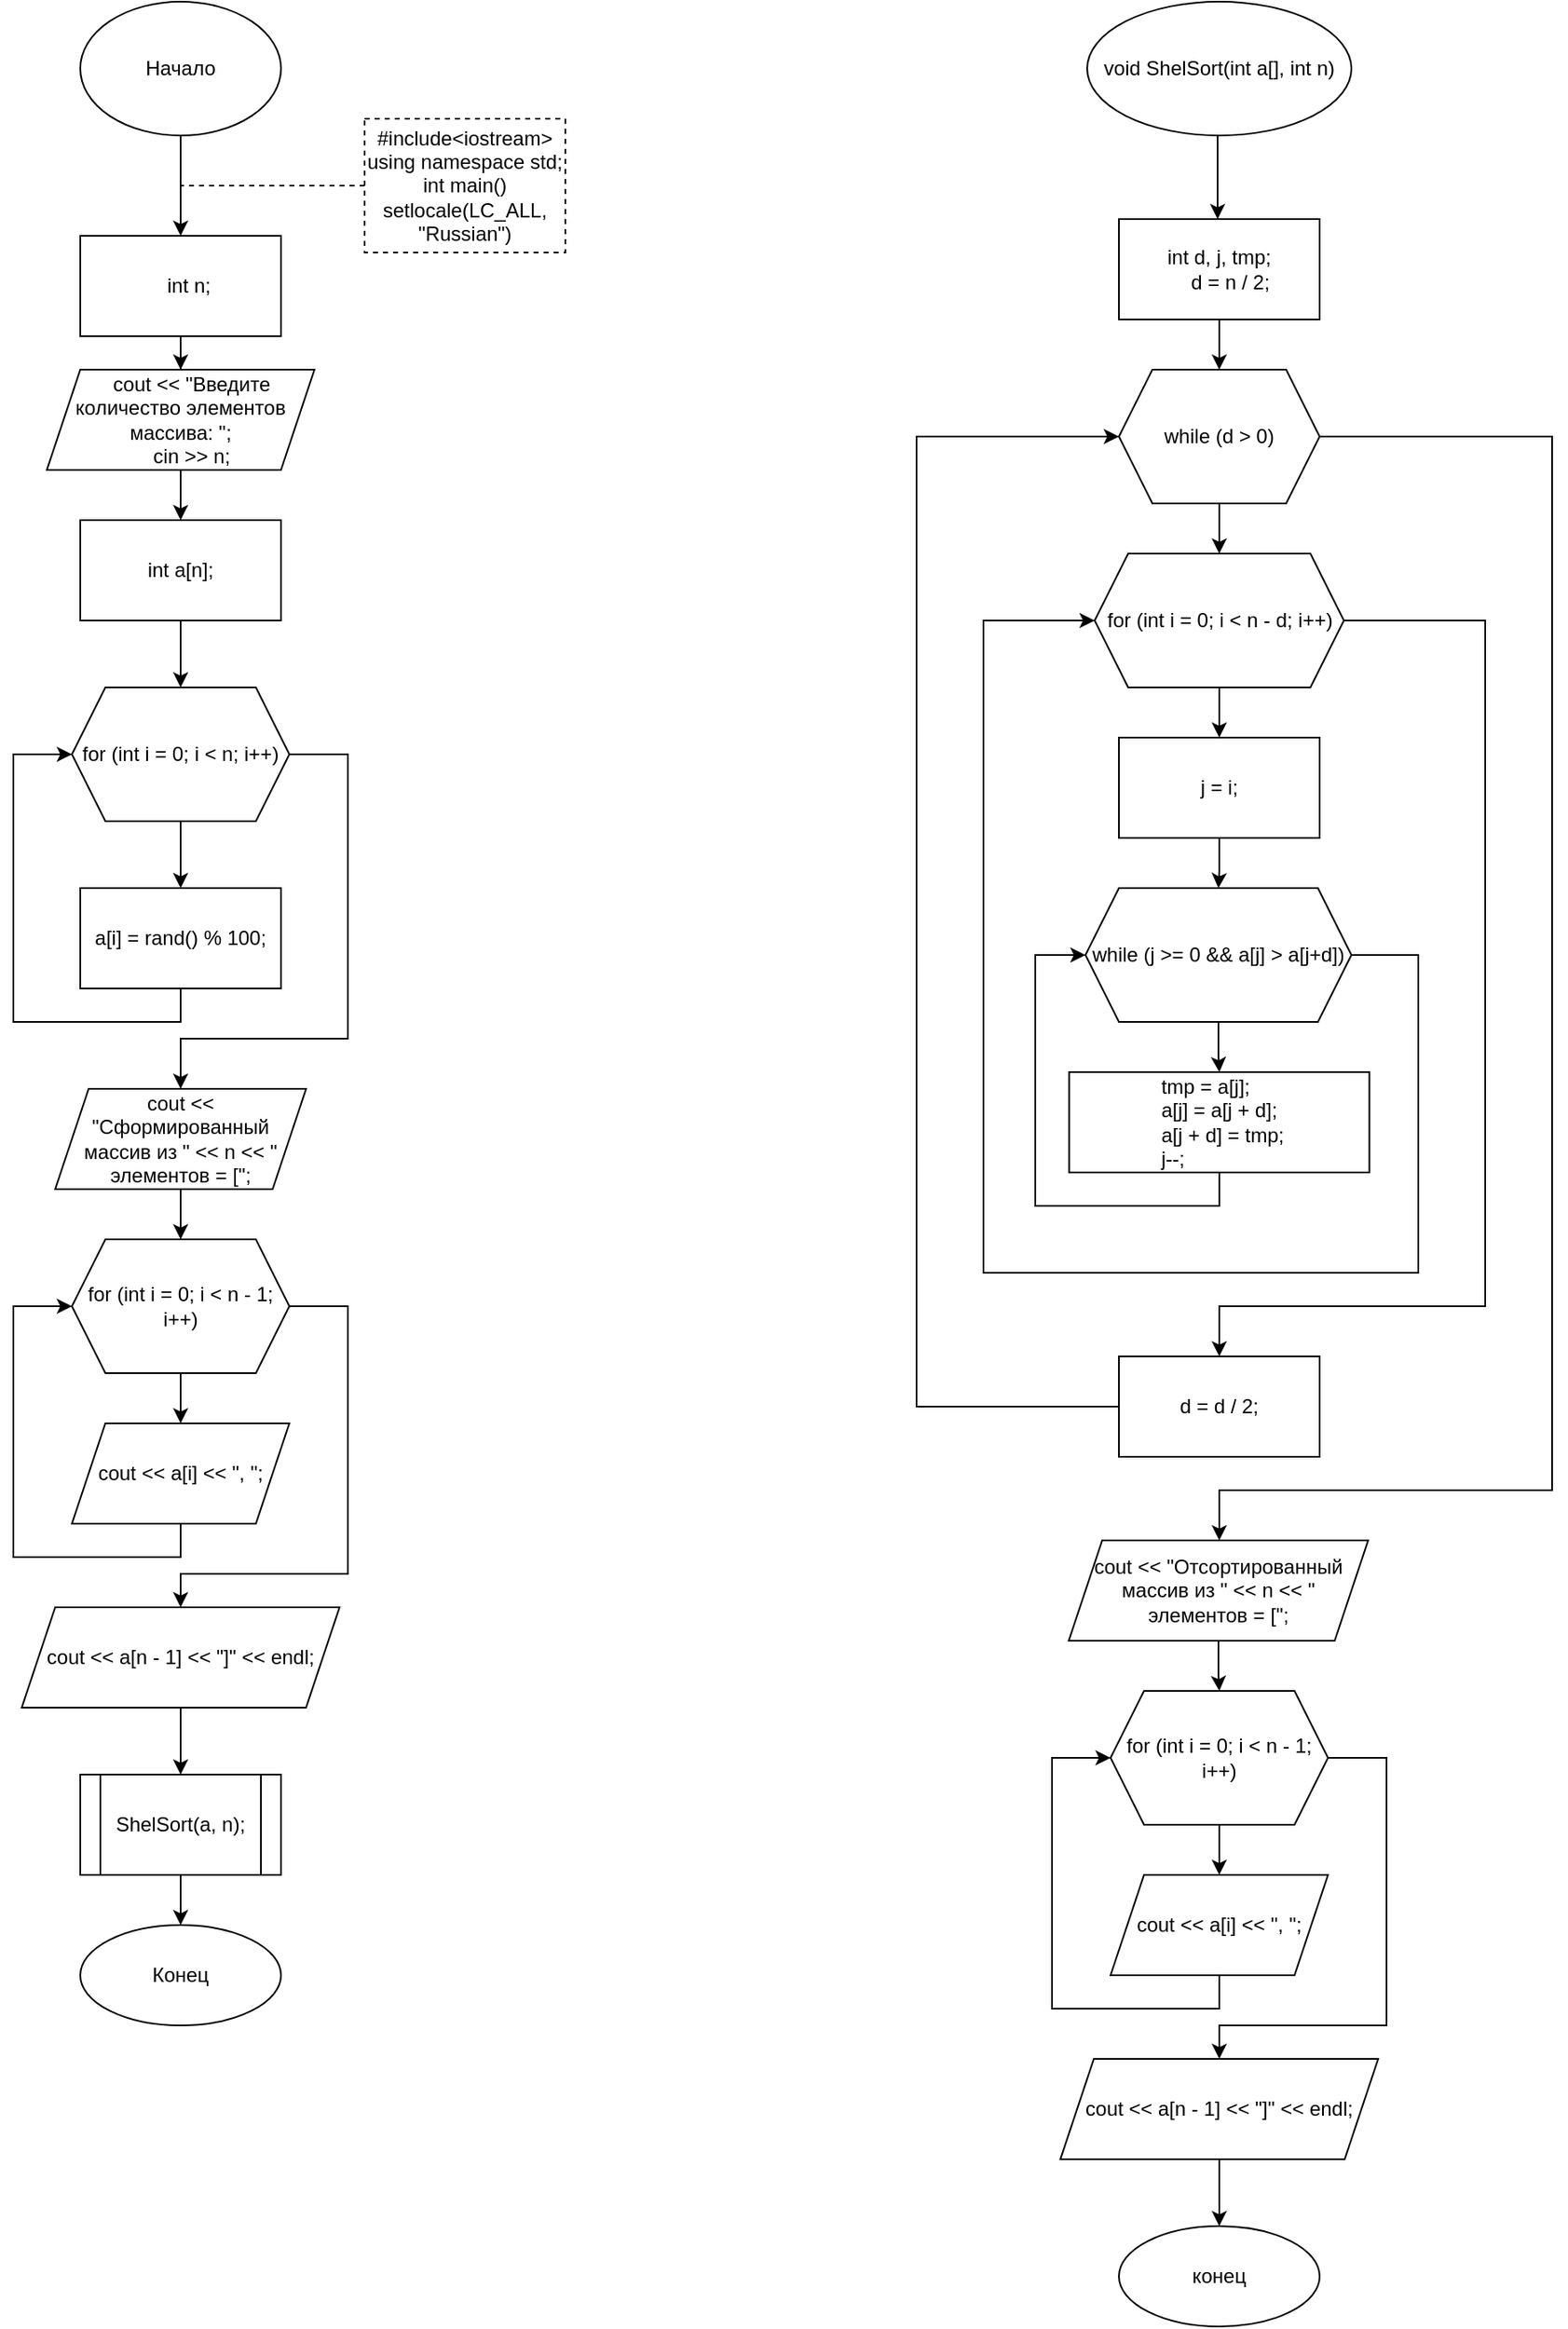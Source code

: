 <mxfile version="15.7.3" type="device"><diagram id="LRPCH6JjpEgmgeDuU8Ns" name="Страница 1"><mxGraphModel dx="1102" dy="905" grid="1" gridSize="10" guides="1" tooltips="1" connect="1" arrows="1" fold="1" page="1" pageScale="1" pageWidth="3300" pageHeight="4681" math="0" shadow="0"><root><mxCell id="0"/><mxCell id="1" parent="0"/><mxCell id="c68ZauKXCV9n4nl8wAxu-1" value="" style="edgeStyle=orthogonalEdgeStyle;rounded=0;orthogonalLoop=1;jettySize=auto;html=1;" edge="1" parent="1" source="c68ZauKXCV9n4nl8wAxu-2" target="c68ZauKXCV9n4nl8wAxu-4"><mxGeometry relative="1" as="geometry"/></mxCell><mxCell id="c68ZauKXCV9n4nl8wAxu-2" value="Начало" style="ellipse;whiteSpace=wrap;html=1;" vertex="1" parent="1"><mxGeometry x="360" y="80" width="120" height="80" as="geometry"/></mxCell><mxCell id="c68ZauKXCV9n4nl8wAxu-3" value="" style="edgeStyle=orthogonalEdgeStyle;rounded=0;orthogonalLoop=1;jettySize=auto;html=1;" edge="1" parent="1" source="c68ZauKXCV9n4nl8wAxu-4" target="c68ZauKXCV9n4nl8wAxu-7"><mxGeometry relative="1" as="geometry"/></mxCell><mxCell id="c68ZauKXCV9n4nl8wAxu-4" value="&lt;span&gt;&#9;&lt;/span&gt;&amp;nbsp; &amp;nbsp;int n;" style="rounded=0;whiteSpace=wrap;html=1;" vertex="1" parent="1"><mxGeometry x="360" y="220" width="120" height="60" as="geometry"/></mxCell><mxCell id="c68ZauKXCV9n4nl8wAxu-5" value="&lt;div&gt;#include&amp;lt;iostream&amp;gt;&lt;/div&gt;&lt;div&gt;using namespace std;&lt;/div&gt;&lt;div&gt;int main()&lt;/div&gt;&lt;div&gt;setlocale(LC_ALL, &quot;Russian&quot;)&lt;/div&gt;" style="rounded=0;whiteSpace=wrap;html=1;dashed=1;" vertex="1" parent="1"><mxGeometry x="530" y="150" width="120" height="80" as="geometry"/></mxCell><mxCell id="c68ZauKXCV9n4nl8wAxu-6" value="" style="endArrow=none;dashed=1;html=1;rounded=0;exitX=0;exitY=0.5;exitDx=0;exitDy=0;" edge="1" parent="1" source="c68ZauKXCV9n4nl8wAxu-5"><mxGeometry width="50" height="50" relative="1" as="geometry"><mxPoint x="410" y="510" as="sourcePoint"/><mxPoint x="420" y="190" as="targetPoint"/></mxGeometry></mxCell><mxCell id="c68ZauKXCV9n4nl8wAxu-21" value="" style="edgeStyle=orthogonalEdgeStyle;rounded=0;orthogonalLoop=1;jettySize=auto;html=1;" edge="1" parent="1" source="c68ZauKXCV9n4nl8wAxu-7" target="c68ZauKXCV9n4nl8wAxu-20"><mxGeometry relative="1" as="geometry"/></mxCell><mxCell id="c68ZauKXCV9n4nl8wAxu-7" value="&lt;div&gt;&amp;nbsp; &amp;nbsp; cout &amp;lt;&amp;lt; &quot;Введите количество элементов массива: &quot;;&lt;/div&gt;&lt;div&gt;&amp;nbsp; &amp;nbsp; cin &amp;gt;&amp;gt; n;&lt;/div&gt;" style="shape=parallelogram;perimeter=parallelogramPerimeter;whiteSpace=wrap;html=1;fixedSize=1;" vertex="1" parent="1"><mxGeometry x="340" y="300" width="160" height="60" as="geometry"/></mxCell><mxCell id="c68ZauKXCV9n4nl8wAxu-23" value="" style="edgeStyle=orthogonalEdgeStyle;rounded=0;orthogonalLoop=1;jettySize=auto;html=1;" edge="1" parent="1" source="c68ZauKXCV9n4nl8wAxu-20" target="c68ZauKXCV9n4nl8wAxu-22"><mxGeometry relative="1" as="geometry"/></mxCell><mxCell id="c68ZauKXCV9n4nl8wAxu-20" value="int a[n];" style="rounded=0;whiteSpace=wrap;html=1;" vertex="1" parent="1"><mxGeometry x="360" y="390" width="120" height="60" as="geometry"/></mxCell><mxCell id="c68ZauKXCV9n4nl8wAxu-25" value="" style="edgeStyle=orthogonalEdgeStyle;rounded=0;orthogonalLoop=1;jettySize=auto;html=1;" edge="1" parent="1" source="c68ZauKXCV9n4nl8wAxu-22" target="c68ZauKXCV9n4nl8wAxu-24"><mxGeometry relative="1" as="geometry"/></mxCell><mxCell id="c68ZauKXCV9n4nl8wAxu-28" value="" style="edgeStyle=orthogonalEdgeStyle;rounded=0;orthogonalLoop=1;jettySize=auto;html=1;entryX=0.5;entryY=0;entryDx=0;entryDy=0;" edge="1" parent="1" source="c68ZauKXCV9n4nl8wAxu-22" target="c68ZauKXCV9n4nl8wAxu-27"><mxGeometry relative="1" as="geometry"><Array as="points"><mxPoint x="520" y="530"/><mxPoint x="520" y="700"/><mxPoint x="420" y="700"/></Array></mxGeometry></mxCell><mxCell id="c68ZauKXCV9n4nl8wAxu-22" value="for (int i = 0; i &amp;lt; n; i++)" style="shape=hexagon;perimeter=hexagonPerimeter2;whiteSpace=wrap;html=1;fixedSize=1;" vertex="1" parent="1"><mxGeometry x="355" y="490" width="130" height="80" as="geometry"/></mxCell><mxCell id="c68ZauKXCV9n4nl8wAxu-26" style="edgeStyle=orthogonalEdgeStyle;rounded=0;orthogonalLoop=1;jettySize=auto;html=1;entryX=0;entryY=0.5;entryDx=0;entryDy=0;exitX=0.5;exitY=1;exitDx=0;exitDy=0;" edge="1" parent="1" source="c68ZauKXCV9n4nl8wAxu-24" target="c68ZauKXCV9n4nl8wAxu-22"><mxGeometry relative="1" as="geometry"><Array as="points"><mxPoint x="420" y="690"/><mxPoint x="320" y="690"/><mxPoint x="320" y="530"/></Array></mxGeometry></mxCell><mxCell id="c68ZauKXCV9n4nl8wAxu-24" value="a[i] = rand() % 100;" style="rounded=0;whiteSpace=wrap;html=1;" vertex="1" parent="1"><mxGeometry x="360" y="610" width="120" height="60" as="geometry"/></mxCell><mxCell id="c68ZauKXCV9n4nl8wAxu-30" value="" style="edgeStyle=orthogonalEdgeStyle;rounded=0;orthogonalLoop=1;jettySize=auto;html=1;" edge="1" parent="1" source="c68ZauKXCV9n4nl8wAxu-27" target="c68ZauKXCV9n4nl8wAxu-29"><mxGeometry relative="1" as="geometry"/></mxCell><mxCell id="c68ZauKXCV9n4nl8wAxu-27" value="cout &amp;lt;&amp;lt; &quot;Сформированный массив из &quot; &amp;lt;&amp;lt; n &amp;lt;&amp;lt; &quot; элементов = [&quot;;" style="shape=parallelogram;perimeter=parallelogramPerimeter;whiteSpace=wrap;html=1;fixedSize=1;" vertex="1" parent="1"><mxGeometry x="345" y="730" width="150" height="60" as="geometry"/></mxCell><mxCell id="c68ZauKXCV9n4nl8wAxu-32" value="" style="edgeStyle=orthogonalEdgeStyle;rounded=0;orthogonalLoop=1;jettySize=auto;html=1;" edge="1" parent="1" source="c68ZauKXCV9n4nl8wAxu-29" target="c68ZauKXCV9n4nl8wAxu-31"><mxGeometry relative="1" as="geometry"/></mxCell><mxCell id="c68ZauKXCV9n4nl8wAxu-35" value="" style="edgeStyle=orthogonalEdgeStyle;rounded=0;orthogonalLoop=1;jettySize=auto;html=1;entryX=0.5;entryY=0;entryDx=0;entryDy=0;" edge="1" parent="1" source="c68ZauKXCV9n4nl8wAxu-29" target="c68ZauKXCV9n4nl8wAxu-34"><mxGeometry relative="1" as="geometry"><Array as="points"><mxPoint x="520" y="860"/><mxPoint x="520" y="1020"/><mxPoint x="420" y="1020"/></Array></mxGeometry></mxCell><mxCell id="c68ZauKXCV9n4nl8wAxu-29" value="for (int i = 0; i &amp;lt; n - 1; i++)" style="shape=hexagon;perimeter=hexagonPerimeter2;whiteSpace=wrap;html=1;fixedSize=1;" vertex="1" parent="1"><mxGeometry x="355" y="820" width="130" height="80" as="geometry"/></mxCell><mxCell id="c68ZauKXCV9n4nl8wAxu-33" style="edgeStyle=orthogonalEdgeStyle;rounded=0;orthogonalLoop=1;jettySize=auto;html=1;entryX=0;entryY=0.5;entryDx=0;entryDy=0;" edge="1" parent="1" source="c68ZauKXCV9n4nl8wAxu-31" target="c68ZauKXCV9n4nl8wAxu-29"><mxGeometry relative="1" as="geometry"><Array as="points"><mxPoint x="420" y="1010"/><mxPoint x="320" y="1010"/><mxPoint x="320" y="860"/></Array></mxGeometry></mxCell><mxCell id="c68ZauKXCV9n4nl8wAxu-31" value="cout &amp;lt;&amp;lt; a[i] &amp;lt;&amp;lt; &quot;, &quot;;" style="shape=parallelogram;perimeter=parallelogramPerimeter;whiteSpace=wrap;html=1;fixedSize=1;" vertex="1" parent="1"><mxGeometry x="355" y="930" width="130" height="60" as="geometry"/></mxCell><mxCell id="c68ZauKXCV9n4nl8wAxu-37" value="" style="edgeStyle=orthogonalEdgeStyle;rounded=0;orthogonalLoop=1;jettySize=auto;html=1;" edge="1" parent="1" source="c68ZauKXCV9n4nl8wAxu-34" target="c68ZauKXCV9n4nl8wAxu-36"><mxGeometry relative="1" as="geometry"/></mxCell><mxCell id="c68ZauKXCV9n4nl8wAxu-34" value="cout &amp;lt;&amp;lt; a[n - 1] &amp;lt;&amp;lt; &quot;]&quot; &amp;lt;&amp;lt; endl;" style="shape=parallelogram;perimeter=parallelogramPerimeter;whiteSpace=wrap;html=1;fixedSize=1;" vertex="1" parent="1"><mxGeometry x="325" y="1040" width="190" height="60" as="geometry"/></mxCell><mxCell id="c68ZauKXCV9n4nl8wAxu-39" value="" style="edgeStyle=orthogonalEdgeStyle;rounded=0;orthogonalLoop=1;jettySize=auto;html=1;" edge="1" parent="1" source="c68ZauKXCV9n4nl8wAxu-36" target="c68ZauKXCV9n4nl8wAxu-38"><mxGeometry relative="1" as="geometry"/></mxCell><mxCell id="c68ZauKXCV9n4nl8wAxu-36" value="ShelSort(a, n);" style="shape=process;whiteSpace=wrap;html=1;backgroundOutline=1;" vertex="1" parent="1"><mxGeometry x="360" y="1140" width="120" height="60" as="geometry"/></mxCell><mxCell id="c68ZauKXCV9n4nl8wAxu-38" value="Конец" style="ellipse;whiteSpace=wrap;html=1;" vertex="1" parent="1"><mxGeometry x="360" y="1230" width="120" height="60" as="geometry"/></mxCell><mxCell id="c68ZauKXCV9n4nl8wAxu-43" value="" style="edgeStyle=orthogonalEdgeStyle;rounded=0;orthogonalLoop=1;jettySize=auto;html=1;" edge="1" parent="1" source="c68ZauKXCV9n4nl8wAxu-40" target="c68ZauKXCV9n4nl8wAxu-41"><mxGeometry relative="1" as="geometry"><Array as="points"><mxPoint x="1040" y="180"/><mxPoint x="1040" y="180"/></Array></mxGeometry></mxCell><mxCell id="c68ZauKXCV9n4nl8wAxu-40" value="void ShelSort(int a[], int n)" style="ellipse;whiteSpace=wrap;html=1;" vertex="1" parent="1"><mxGeometry x="962" y="80" width="158" height="80" as="geometry"/></mxCell><mxCell id="c68ZauKXCV9n4nl8wAxu-46" value="" style="edgeStyle=orthogonalEdgeStyle;rounded=0;orthogonalLoop=1;jettySize=auto;html=1;" edge="1" parent="1" source="c68ZauKXCV9n4nl8wAxu-41" target="c68ZauKXCV9n4nl8wAxu-45"><mxGeometry relative="1" as="geometry"/></mxCell><mxCell id="c68ZauKXCV9n4nl8wAxu-41" value="&lt;div&gt;int d, j, tmp;&lt;/div&gt;&lt;div&gt;&amp;nbsp; &amp;nbsp; d = n / 2;&lt;/div&gt;" style="whiteSpace=wrap;html=1;" vertex="1" parent="1"><mxGeometry x="981" y="210" width="120" height="60" as="geometry"/></mxCell><mxCell id="c68ZauKXCV9n4nl8wAxu-48" value="" style="edgeStyle=orthogonalEdgeStyle;rounded=0;orthogonalLoop=1;jettySize=auto;html=1;" edge="1" parent="1" source="c68ZauKXCV9n4nl8wAxu-45" target="c68ZauKXCV9n4nl8wAxu-47"><mxGeometry relative="1" as="geometry"/></mxCell><mxCell id="c68ZauKXCV9n4nl8wAxu-66" value="" style="edgeStyle=orthogonalEdgeStyle;rounded=0;orthogonalLoop=1;jettySize=auto;html=1;" edge="1" parent="1" source="c68ZauKXCV9n4nl8wAxu-45" target="c68ZauKXCV9n4nl8wAxu-65"><mxGeometry relative="1" as="geometry"><Array as="points"><mxPoint x="1240" y="340"/><mxPoint x="1240" y="970"/><mxPoint x="1041" y="970"/></Array></mxGeometry></mxCell><mxCell id="c68ZauKXCV9n4nl8wAxu-45" value="while (d &amp;gt; 0)" style="shape=hexagon;perimeter=hexagonPerimeter2;whiteSpace=wrap;html=1;fixedSize=1;" vertex="1" parent="1"><mxGeometry x="981" y="300" width="120" height="80" as="geometry"/></mxCell><mxCell id="c68ZauKXCV9n4nl8wAxu-50" value="" style="edgeStyle=orthogonalEdgeStyle;rounded=0;orthogonalLoop=1;jettySize=auto;html=1;" edge="1" parent="1" source="c68ZauKXCV9n4nl8wAxu-47" target="c68ZauKXCV9n4nl8wAxu-49"><mxGeometry relative="1" as="geometry"/></mxCell><mxCell id="c68ZauKXCV9n4nl8wAxu-63" style="edgeStyle=orthogonalEdgeStyle;rounded=0;orthogonalLoop=1;jettySize=auto;html=1;" edge="1" parent="1" source="c68ZauKXCV9n4nl8wAxu-47" target="c68ZauKXCV9n4nl8wAxu-59"><mxGeometry relative="1" as="geometry"><Array as="points"><mxPoint x="1200" y="450"/><mxPoint x="1200" y="860"/><mxPoint x="1041" y="860"/></Array></mxGeometry></mxCell><mxCell id="c68ZauKXCV9n4nl8wAxu-47" value="for (int i = 0; i &amp;lt; n - d; i++)" style="shape=hexagon;perimeter=hexagonPerimeter2;whiteSpace=wrap;html=1;fixedSize=1;" vertex="1" parent="1"><mxGeometry x="966.5" y="410" width="149" height="80" as="geometry"/></mxCell><mxCell id="c68ZauKXCV9n4nl8wAxu-54" value="" style="edgeStyle=orthogonalEdgeStyle;rounded=0;orthogonalLoop=1;jettySize=auto;html=1;" edge="1" parent="1" source="c68ZauKXCV9n4nl8wAxu-49" target="c68ZauKXCV9n4nl8wAxu-53"><mxGeometry relative="1" as="geometry"/></mxCell><mxCell id="c68ZauKXCV9n4nl8wAxu-49" value="j = i;" style="rounded=0;whiteSpace=wrap;html=1;" vertex="1" parent="1"><mxGeometry x="981" y="520" width="120" height="60" as="geometry"/></mxCell><mxCell id="c68ZauKXCV9n4nl8wAxu-56" value="" style="edgeStyle=orthogonalEdgeStyle;rounded=0;orthogonalLoop=1;jettySize=auto;html=1;" edge="1" parent="1" source="c68ZauKXCV9n4nl8wAxu-53" target="c68ZauKXCV9n4nl8wAxu-55"><mxGeometry relative="1" as="geometry"/></mxCell><mxCell id="c68ZauKXCV9n4nl8wAxu-62" style="edgeStyle=orthogonalEdgeStyle;rounded=0;orthogonalLoop=1;jettySize=auto;html=1;entryX=0;entryY=0.5;entryDx=0;entryDy=0;exitX=1;exitY=0.5;exitDx=0;exitDy=0;" edge="1" parent="1" source="c68ZauKXCV9n4nl8wAxu-53" target="c68ZauKXCV9n4nl8wAxu-47"><mxGeometry relative="1" as="geometry"><Array as="points"><mxPoint x="1160" y="650"/><mxPoint x="1160" y="840"/><mxPoint x="900" y="840"/><mxPoint x="900" y="450"/></Array></mxGeometry></mxCell><mxCell id="c68ZauKXCV9n4nl8wAxu-53" value="&lt;span&gt;while (j &amp;gt;= 0 &amp;amp;&amp;amp; a[j] &amp;gt; a[j+d])&lt;/span&gt;" style="shape=hexagon;perimeter=hexagonPerimeter2;whiteSpace=wrap;html=1;fixedSize=1;rounded=0;" vertex="1" parent="1"><mxGeometry x="961" y="610" width="159" height="80" as="geometry"/></mxCell><mxCell id="c68ZauKXCV9n4nl8wAxu-57" style="edgeStyle=orthogonalEdgeStyle;rounded=0;orthogonalLoop=1;jettySize=auto;html=1;entryX=0;entryY=0.5;entryDx=0;entryDy=0;" edge="1" parent="1" source="c68ZauKXCV9n4nl8wAxu-55" target="c68ZauKXCV9n4nl8wAxu-53"><mxGeometry relative="1" as="geometry"><Array as="points"><mxPoint x="1041" y="800"/><mxPoint x="931" y="800"/><mxPoint x="931" y="650"/></Array></mxGeometry></mxCell><mxCell id="c68ZauKXCV9n4nl8wAxu-55" value="&lt;div&gt;&amp;nbsp; &amp;nbsp; &amp;nbsp; &amp;nbsp; &amp;nbsp; &amp;nbsp; &amp;nbsp; &amp;nbsp; tmp = a[j];&lt;/div&gt;&lt;div&gt;&amp;nbsp; &amp;nbsp; &amp;nbsp; &amp;nbsp; &amp;nbsp; &amp;nbsp; &amp;nbsp; &amp;nbsp; a[j] = a[j + d];&lt;/div&gt;&lt;div&gt;&amp;nbsp; &amp;nbsp; &amp;nbsp; &amp;nbsp; &amp;nbsp; &amp;nbsp; &amp;nbsp; &amp;nbsp; a[j + d] = tmp;&lt;/div&gt;&lt;div&gt;&amp;nbsp; &amp;nbsp; &amp;nbsp; &amp;nbsp; &amp;nbsp; &amp;nbsp; &amp;nbsp; &amp;nbsp; j--;&lt;/div&gt;" style="whiteSpace=wrap;html=1;rounded=0;align=left;" vertex="1" parent="1"><mxGeometry x="951.25" y="720" width="179.5" height="60" as="geometry"/></mxCell><mxCell id="c68ZauKXCV9n4nl8wAxu-64" style="edgeStyle=orthogonalEdgeStyle;rounded=0;orthogonalLoop=1;jettySize=auto;html=1;entryX=0;entryY=0.5;entryDx=0;entryDy=0;" edge="1" parent="1" source="c68ZauKXCV9n4nl8wAxu-59" target="c68ZauKXCV9n4nl8wAxu-45"><mxGeometry relative="1" as="geometry"><Array as="points"><mxPoint x="860" y="920"/><mxPoint x="860" y="340"/></Array></mxGeometry></mxCell><mxCell id="c68ZauKXCV9n4nl8wAxu-59" value="d = d / 2;" style="whiteSpace=wrap;html=1;rounded=0;" vertex="1" parent="1"><mxGeometry x="981" y="890" width="120" height="60" as="geometry"/></mxCell><mxCell id="c68ZauKXCV9n4nl8wAxu-73" value="" style="edgeStyle=orthogonalEdgeStyle;rounded=0;orthogonalLoop=1;jettySize=auto;html=1;" edge="1" parent="1" source="c68ZauKXCV9n4nl8wAxu-65" target="c68ZauKXCV9n4nl8wAxu-69"><mxGeometry relative="1" as="geometry"/></mxCell><mxCell id="c68ZauKXCV9n4nl8wAxu-65" value="cout &amp;lt;&amp;lt; &quot;Отсортированный массив из &quot; &amp;lt;&amp;lt; n &amp;lt;&amp;lt; &quot; элементов = [&quot;;" style="shape=parallelogram;perimeter=parallelogramPerimeter;whiteSpace=wrap;html=1;fixedSize=1;" vertex="1" parent="1"><mxGeometry x="951" y="1000" width="179" height="60" as="geometry"/></mxCell><mxCell id="c68ZauKXCV9n4nl8wAxu-67" value="" style="edgeStyle=orthogonalEdgeStyle;rounded=0;orthogonalLoop=1;jettySize=auto;html=1;" edge="1" parent="1" source="c68ZauKXCV9n4nl8wAxu-69" target="c68ZauKXCV9n4nl8wAxu-71"><mxGeometry relative="1" as="geometry"/></mxCell><mxCell id="c68ZauKXCV9n4nl8wAxu-68" value="" style="edgeStyle=orthogonalEdgeStyle;rounded=0;orthogonalLoop=1;jettySize=auto;html=1;entryX=0.5;entryY=0;entryDx=0;entryDy=0;" edge="1" parent="1" source="c68ZauKXCV9n4nl8wAxu-69" target="c68ZauKXCV9n4nl8wAxu-72"><mxGeometry relative="1" as="geometry"><Array as="points"><mxPoint x="1141" y="1130"/><mxPoint x="1141" y="1290"/><mxPoint x="1041" y="1290"/></Array></mxGeometry></mxCell><mxCell id="c68ZauKXCV9n4nl8wAxu-69" value="for (int i = 0; i &amp;lt; n - 1; i++)" style="shape=hexagon;perimeter=hexagonPerimeter2;whiteSpace=wrap;html=1;fixedSize=1;" vertex="1" parent="1"><mxGeometry x="976" y="1090" width="130" height="80" as="geometry"/></mxCell><mxCell id="c68ZauKXCV9n4nl8wAxu-70" style="edgeStyle=orthogonalEdgeStyle;rounded=0;orthogonalLoop=1;jettySize=auto;html=1;entryX=0;entryY=0.5;entryDx=0;entryDy=0;" edge="1" parent="1" source="c68ZauKXCV9n4nl8wAxu-71" target="c68ZauKXCV9n4nl8wAxu-69"><mxGeometry relative="1" as="geometry"><Array as="points"><mxPoint x="1041" y="1280"/><mxPoint x="941" y="1280"/><mxPoint x="941" y="1130"/></Array></mxGeometry></mxCell><mxCell id="c68ZauKXCV9n4nl8wAxu-71" value="cout &amp;lt;&amp;lt; a[i] &amp;lt;&amp;lt; &quot;, &quot;;" style="shape=parallelogram;perimeter=parallelogramPerimeter;whiteSpace=wrap;html=1;fixedSize=1;" vertex="1" parent="1"><mxGeometry x="976" y="1200" width="130" height="60" as="geometry"/></mxCell><mxCell id="c68ZauKXCV9n4nl8wAxu-75" value="" style="edgeStyle=orthogonalEdgeStyle;rounded=0;orthogonalLoop=1;jettySize=auto;html=1;" edge="1" parent="1" source="c68ZauKXCV9n4nl8wAxu-72" target="c68ZauKXCV9n4nl8wAxu-74"><mxGeometry relative="1" as="geometry"/></mxCell><mxCell id="c68ZauKXCV9n4nl8wAxu-72" value="cout &amp;lt;&amp;lt; a[n - 1] &amp;lt;&amp;lt; &quot;]&quot; &amp;lt;&amp;lt; endl;" style="shape=parallelogram;perimeter=parallelogramPerimeter;whiteSpace=wrap;html=1;fixedSize=1;" vertex="1" parent="1"><mxGeometry x="946" y="1310" width="190" height="60" as="geometry"/></mxCell><mxCell id="c68ZauKXCV9n4nl8wAxu-74" value="конец" style="ellipse;whiteSpace=wrap;html=1;" vertex="1" parent="1"><mxGeometry x="981" y="1410" width="120" height="60" as="geometry"/></mxCell></root></mxGraphModel></diagram></mxfile>
